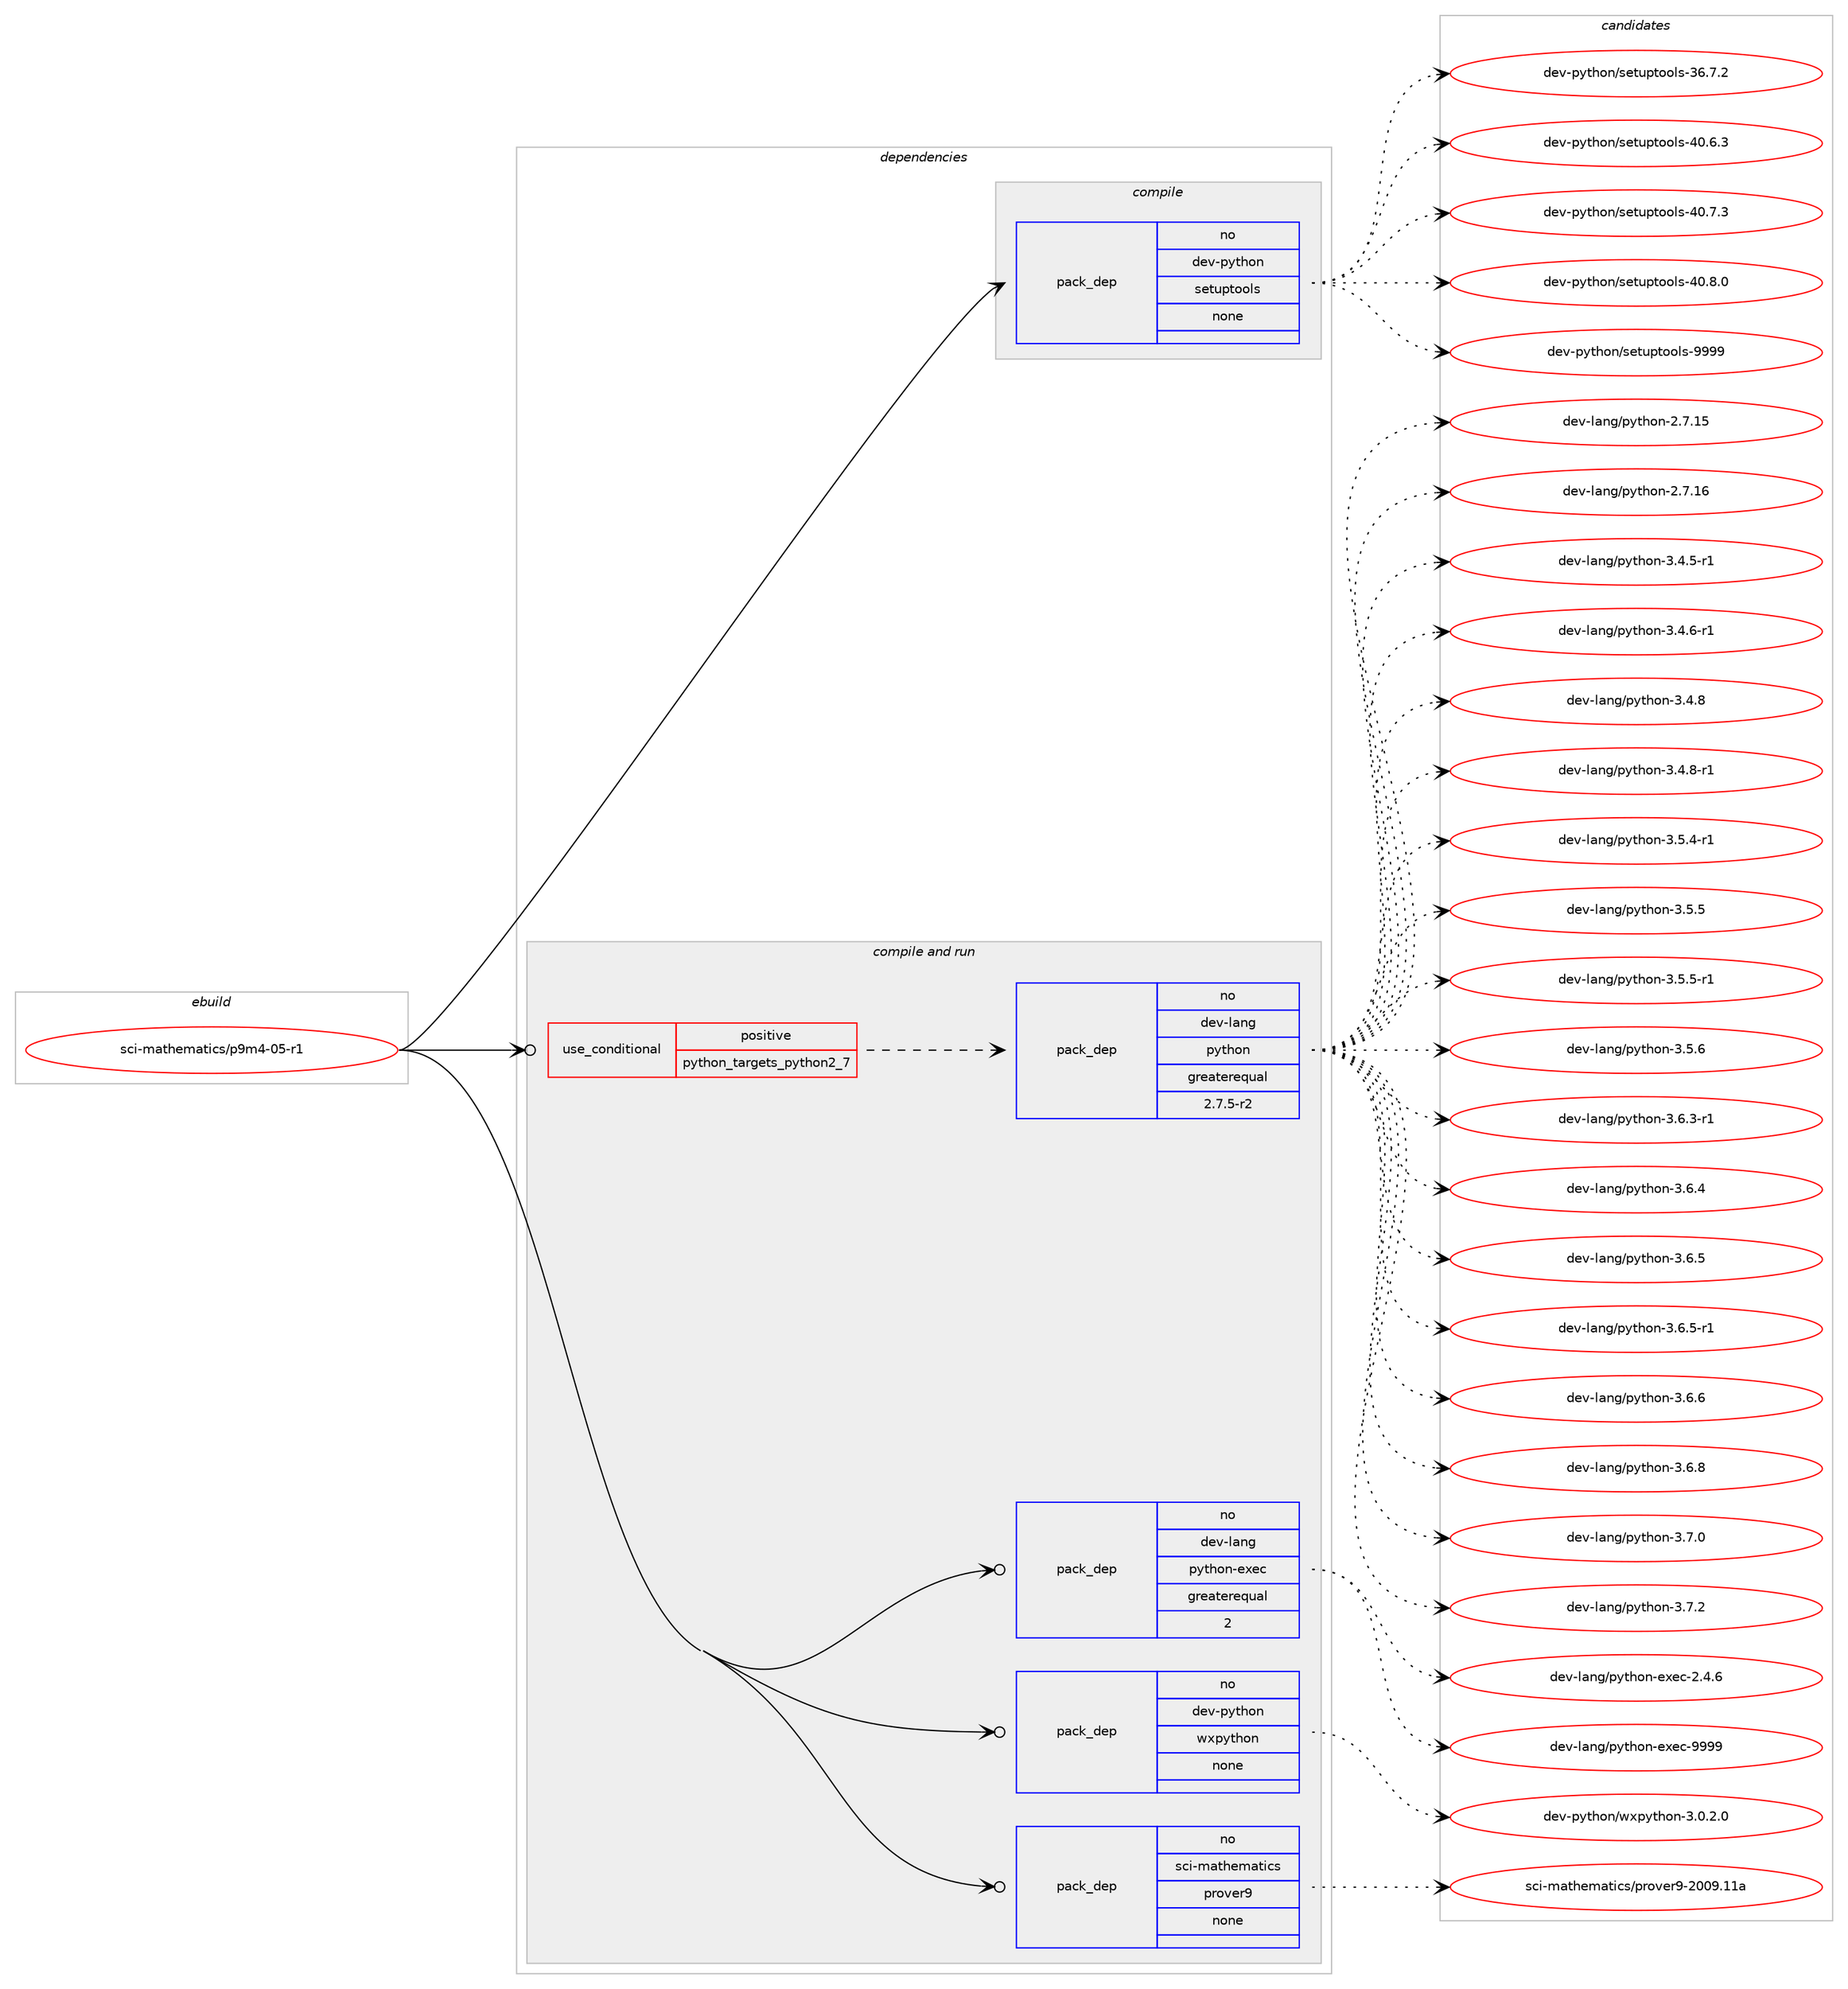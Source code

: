 digraph prolog {

# *************
# Graph options
# *************

newrank=true;
concentrate=true;
compound=true;
graph [rankdir=LR,fontname=Helvetica,fontsize=10,ranksep=1.5];#, ranksep=2.5, nodesep=0.2];
edge  [arrowhead=vee];
node  [fontname=Helvetica,fontsize=10];

# **********
# The ebuild
# **********

subgraph cluster_leftcol {
color=gray;
rank=same;
label=<<i>ebuild</i>>;
id [label="sci-mathematics/p9m4-05-r1", color=red, width=4, href="../sci-mathematics/p9m4-05-r1.svg"];
}

# ****************
# The dependencies
# ****************

subgraph cluster_midcol {
color=gray;
label=<<i>dependencies</i>>;
subgraph cluster_compile {
fillcolor="#eeeeee";
style=filled;
label=<<i>compile</i>>;
subgraph pack1216410 {
dependency1698986 [label=<<TABLE BORDER="0" CELLBORDER="1" CELLSPACING="0" CELLPADDING="4" WIDTH="220"><TR><TD ROWSPAN="6" CELLPADDING="30">pack_dep</TD></TR><TR><TD WIDTH="110">no</TD></TR><TR><TD>dev-python</TD></TR><TR><TD>setuptools</TD></TR><TR><TD>none</TD></TR><TR><TD></TD></TR></TABLE>>, shape=none, color=blue];
}
id:e -> dependency1698986:w [weight=20,style="solid",arrowhead="vee"];
}
subgraph cluster_compileandrun {
fillcolor="#eeeeee";
style=filled;
label=<<i>compile and run</i>>;
subgraph cond454723 {
dependency1698987 [label=<<TABLE BORDER="0" CELLBORDER="1" CELLSPACING="0" CELLPADDING="4"><TR><TD ROWSPAN="3" CELLPADDING="10">use_conditional</TD></TR><TR><TD>positive</TD></TR><TR><TD>python_targets_python2_7</TD></TR></TABLE>>, shape=none, color=red];
subgraph pack1216411 {
dependency1698988 [label=<<TABLE BORDER="0" CELLBORDER="1" CELLSPACING="0" CELLPADDING="4" WIDTH="220"><TR><TD ROWSPAN="6" CELLPADDING="30">pack_dep</TD></TR><TR><TD WIDTH="110">no</TD></TR><TR><TD>dev-lang</TD></TR><TR><TD>python</TD></TR><TR><TD>greaterequal</TD></TR><TR><TD>2.7.5-r2</TD></TR></TABLE>>, shape=none, color=blue];
}
dependency1698987:e -> dependency1698988:w [weight=20,style="dashed",arrowhead="vee"];
}
id:e -> dependency1698987:w [weight=20,style="solid",arrowhead="odotvee"];
subgraph pack1216412 {
dependency1698989 [label=<<TABLE BORDER="0" CELLBORDER="1" CELLSPACING="0" CELLPADDING="4" WIDTH="220"><TR><TD ROWSPAN="6" CELLPADDING="30">pack_dep</TD></TR><TR><TD WIDTH="110">no</TD></TR><TR><TD>dev-lang</TD></TR><TR><TD>python-exec</TD></TR><TR><TD>greaterequal</TD></TR><TR><TD>2</TD></TR></TABLE>>, shape=none, color=blue];
}
id:e -> dependency1698989:w [weight=20,style="solid",arrowhead="odotvee"];
subgraph pack1216413 {
dependency1698990 [label=<<TABLE BORDER="0" CELLBORDER="1" CELLSPACING="0" CELLPADDING="4" WIDTH="220"><TR><TD ROWSPAN="6" CELLPADDING="30">pack_dep</TD></TR><TR><TD WIDTH="110">no</TD></TR><TR><TD>dev-python</TD></TR><TR><TD>wxpython</TD></TR><TR><TD>none</TD></TR><TR><TD></TD></TR></TABLE>>, shape=none, color=blue];
}
id:e -> dependency1698990:w [weight=20,style="solid",arrowhead="odotvee"];
subgraph pack1216414 {
dependency1698991 [label=<<TABLE BORDER="0" CELLBORDER="1" CELLSPACING="0" CELLPADDING="4" WIDTH="220"><TR><TD ROWSPAN="6" CELLPADDING="30">pack_dep</TD></TR><TR><TD WIDTH="110">no</TD></TR><TR><TD>sci-mathematics</TD></TR><TR><TD>prover9</TD></TR><TR><TD>none</TD></TR><TR><TD></TD></TR></TABLE>>, shape=none, color=blue];
}
id:e -> dependency1698991:w [weight=20,style="solid",arrowhead="odotvee"];
}
subgraph cluster_run {
fillcolor="#eeeeee";
style=filled;
label=<<i>run</i>>;
}
}

# **************
# The candidates
# **************

subgraph cluster_choices {
rank=same;
color=gray;
label=<<i>candidates</i>>;

subgraph choice1216410 {
color=black;
nodesep=1;
choice100101118451121211161041111104711510111611711211611111110811545515446554650 [label="dev-python/setuptools-36.7.2", color=red, width=4,href="../dev-python/setuptools-36.7.2.svg"];
choice100101118451121211161041111104711510111611711211611111110811545524846544651 [label="dev-python/setuptools-40.6.3", color=red, width=4,href="../dev-python/setuptools-40.6.3.svg"];
choice100101118451121211161041111104711510111611711211611111110811545524846554651 [label="dev-python/setuptools-40.7.3", color=red, width=4,href="../dev-python/setuptools-40.7.3.svg"];
choice100101118451121211161041111104711510111611711211611111110811545524846564648 [label="dev-python/setuptools-40.8.0", color=red, width=4,href="../dev-python/setuptools-40.8.0.svg"];
choice10010111845112121116104111110471151011161171121161111111081154557575757 [label="dev-python/setuptools-9999", color=red, width=4,href="../dev-python/setuptools-9999.svg"];
dependency1698986:e -> choice100101118451121211161041111104711510111611711211611111110811545515446554650:w [style=dotted,weight="100"];
dependency1698986:e -> choice100101118451121211161041111104711510111611711211611111110811545524846544651:w [style=dotted,weight="100"];
dependency1698986:e -> choice100101118451121211161041111104711510111611711211611111110811545524846554651:w [style=dotted,weight="100"];
dependency1698986:e -> choice100101118451121211161041111104711510111611711211611111110811545524846564648:w [style=dotted,weight="100"];
dependency1698986:e -> choice10010111845112121116104111110471151011161171121161111111081154557575757:w [style=dotted,weight="100"];
}
subgraph choice1216411 {
color=black;
nodesep=1;
choice10010111845108971101034711212111610411111045504655464953 [label="dev-lang/python-2.7.15", color=red, width=4,href="../dev-lang/python-2.7.15.svg"];
choice10010111845108971101034711212111610411111045504655464954 [label="dev-lang/python-2.7.16", color=red, width=4,href="../dev-lang/python-2.7.16.svg"];
choice1001011184510897110103471121211161041111104551465246534511449 [label="dev-lang/python-3.4.5-r1", color=red, width=4,href="../dev-lang/python-3.4.5-r1.svg"];
choice1001011184510897110103471121211161041111104551465246544511449 [label="dev-lang/python-3.4.6-r1", color=red, width=4,href="../dev-lang/python-3.4.6-r1.svg"];
choice100101118451089711010347112121116104111110455146524656 [label="dev-lang/python-3.4.8", color=red, width=4,href="../dev-lang/python-3.4.8.svg"];
choice1001011184510897110103471121211161041111104551465246564511449 [label="dev-lang/python-3.4.8-r1", color=red, width=4,href="../dev-lang/python-3.4.8-r1.svg"];
choice1001011184510897110103471121211161041111104551465346524511449 [label="dev-lang/python-3.5.4-r1", color=red, width=4,href="../dev-lang/python-3.5.4-r1.svg"];
choice100101118451089711010347112121116104111110455146534653 [label="dev-lang/python-3.5.5", color=red, width=4,href="../dev-lang/python-3.5.5.svg"];
choice1001011184510897110103471121211161041111104551465346534511449 [label="dev-lang/python-3.5.5-r1", color=red, width=4,href="../dev-lang/python-3.5.5-r1.svg"];
choice100101118451089711010347112121116104111110455146534654 [label="dev-lang/python-3.5.6", color=red, width=4,href="../dev-lang/python-3.5.6.svg"];
choice1001011184510897110103471121211161041111104551465446514511449 [label="dev-lang/python-3.6.3-r1", color=red, width=4,href="../dev-lang/python-3.6.3-r1.svg"];
choice100101118451089711010347112121116104111110455146544652 [label="dev-lang/python-3.6.4", color=red, width=4,href="../dev-lang/python-3.6.4.svg"];
choice100101118451089711010347112121116104111110455146544653 [label="dev-lang/python-3.6.5", color=red, width=4,href="../dev-lang/python-3.6.5.svg"];
choice1001011184510897110103471121211161041111104551465446534511449 [label="dev-lang/python-3.6.5-r1", color=red, width=4,href="../dev-lang/python-3.6.5-r1.svg"];
choice100101118451089711010347112121116104111110455146544654 [label="dev-lang/python-3.6.6", color=red, width=4,href="../dev-lang/python-3.6.6.svg"];
choice100101118451089711010347112121116104111110455146544656 [label="dev-lang/python-3.6.8", color=red, width=4,href="../dev-lang/python-3.6.8.svg"];
choice100101118451089711010347112121116104111110455146554648 [label="dev-lang/python-3.7.0", color=red, width=4,href="../dev-lang/python-3.7.0.svg"];
choice100101118451089711010347112121116104111110455146554650 [label="dev-lang/python-3.7.2", color=red, width=4,href="../dev-lang/python-3.7.2.svg"];
dependency1698988:e -> choice10010111845108971101034711212111610411111045504655464953:w [style=dotted,weight="100"];
dependency1698988:e -> choice10010111845108971101034711212111610411111045504655464954:w [style=dotted,weight="100"];
dependency1698988:e -> choice1001011184510897110103471121211161041111104551465246534511449:w [style=dotted,weight="100"];
dependency1698988:e -> choice1001011184510897110103471121211161041111104551465246544511449:w [style=dotted,weight="100"];
dependency1698988:e -> choice100101118451089711010347112121116104111110455146524656:w [style=dotted,weight="100"];
dependency1698988:e -> choice1001011184510897110103471121211161041111104551465246564511449:w [style=dotted,weight="100"];
dependency1698988:e -> choice1001011184510897110103471121211161041111104551465346524511449:w [style=dotted,weight="100"];
dependency1698988:e -> choice100101118451089711010347112121116104111110455146534653:w [style=dotted,weight="100"];
dependency1698988:e -> choice1001011184510897110103471121211161041111104551465346534511449:w [style=dotted,weight="100"];
dependency1698988:e -> choice100101118451089711010347112121116104111110455146534654:w [style=dotted,weight="100"];
dependency1698988:e -> choice1001011184510897110103471121211161041111104551465446514511449:w [style=dotted,weight="100"];
dependency1698988:e -> choice100101118451089711010347112121116104111110455146544652:w [style=dotted,weight="100"];
dependency1698988:e -> choice100101118451089711010347112121116104111110455146544653:w [style=dotted,weight="100"];
dependency1698988:e -> choice1001011184510897110103471121211161041111104551465446534511449:w [style=dotted,weight="100"];
dependency1698988:e -> choice100101118451089711010347112121116104111110455146544654:w [style=dotted,weight="100"];
dependency1698988:e -> choice100101118451089711010347112121116104111110455146544656:w [style=dotted,weight="100"];
dependency1698988:e -> choice100101118451089711010347112121116104111110455146554648:w [style=dotted,weight="100"];
dependency1698988:e -> choice100101118451089711010347112121116104111110455146554650:w [style=dotted,weight="100"];
}
subgraph choice1216412 {
color=black;
nodesep=1;
choice1001011184510897110103471121211161041111104510112010199455046524654 [label="dev-lang/python-exec-2.4.6", color=red, width=4,href="../dev-lang/python-exec-2.4.6.svg"];
choice10010111845108971101034711212111610411111045101120101994557575757 [label="dev-lang/python-exec-9999", color=red, width=4,href="../dev-lang/python-exec-9999.svg"];
dependency1698989:e -> choice1001011184510897110103471121211161041111104510112010199455046524654:w [style=dotted,weight="100"];
dependency1698989:e -> choice10010111845108971101034711212111610411111045101120101994557575757:w [style=dotted,weight="100"];
}
subgraph choice1216413 {
color=black;
nodesep=1;
choice10010111845112121116104111110471191201121211161041111104551464846504648 [label="dev-python/wxpython-3.0.2.0", color=red, width=4,href="../dev-python/wxpython-3.0.2.0.svg"];
dependency1698990:e -> choice10010111845112121116104111110471191201121211161041111104551464846504648:w [style=dotted,weight="100"];
}
subgraph choice1216414 {
color=black;
nodesep=1;
choice11599105451099711610410110997116105991154711211411111810111457455048485746494997 [label="sci-mathematics/prover9-2009.11a", color=red, width=4,href="../sci-mathematics/prover9-2009.11a.svg"];
dependency1698991:e -> choice11599105451099711610410110997116105991154711211411111810111457455048485746494997:w [style=dotted,weight="100"];
}
}

}
